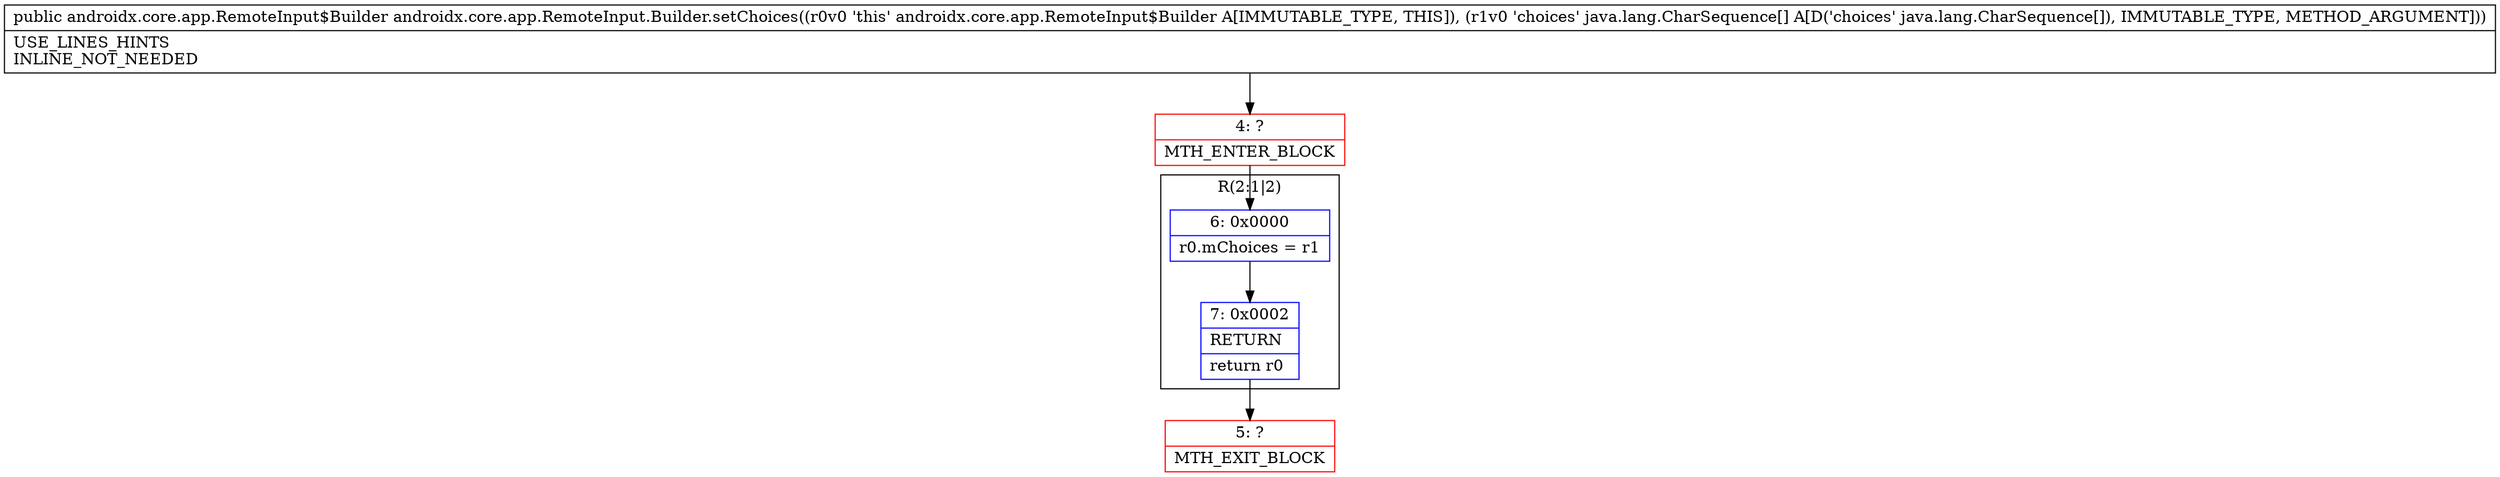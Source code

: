 digraph "CFG forandroidx.core.app.RemoteInput.Builder.setChoices([Ljava\/lang\/CharSequence;)Landroidx\/core\/app\/RemoteInput$Builder;" {
subgraph cluster_Region_1308520543 {
label = "R(2:1|2)";
node [shape=record,color=blue];
Node_6 [shape=record,label="{6\:\ 0x0000|r0.mChoices = r1\l}"];
Node_7 [shape=record,label="{7\:\ 0x0002|RETURN\l|return r0\l}"];
}
Node_4 [shape=record,color=red,label="{4\:\ ?|MTH_ENTER_BLOCK\l}"];
Node_5 [shape=record,color=red,label="{5\:\ ?|MTH_EXIT_BLOCK\l}"];
MethodNode[shape=record,label="{public androidx.core.app.RemoteInput$Builder androidx.core.app.RemoteInput.Builder.setChoices((r0v0 'this' androidx.core.app.RemoteInput$Builder A[IMMUTABLE_TYPE, THIS]), (r1v0 'choices' java.lang.CharSequence[] A[D('choices' java.lang.CharSequence[]), IMMUTABLE_TYPE, METHOD_ARGUMENT]))  | USE_LINES_HINTS\lINLINE_NOT_NEEDED\l}"];
MethodNode -> Node_4;Node_6 -> Node_7;
Node_7 -> Node_5;
Node_4 -> Node_6;
}

